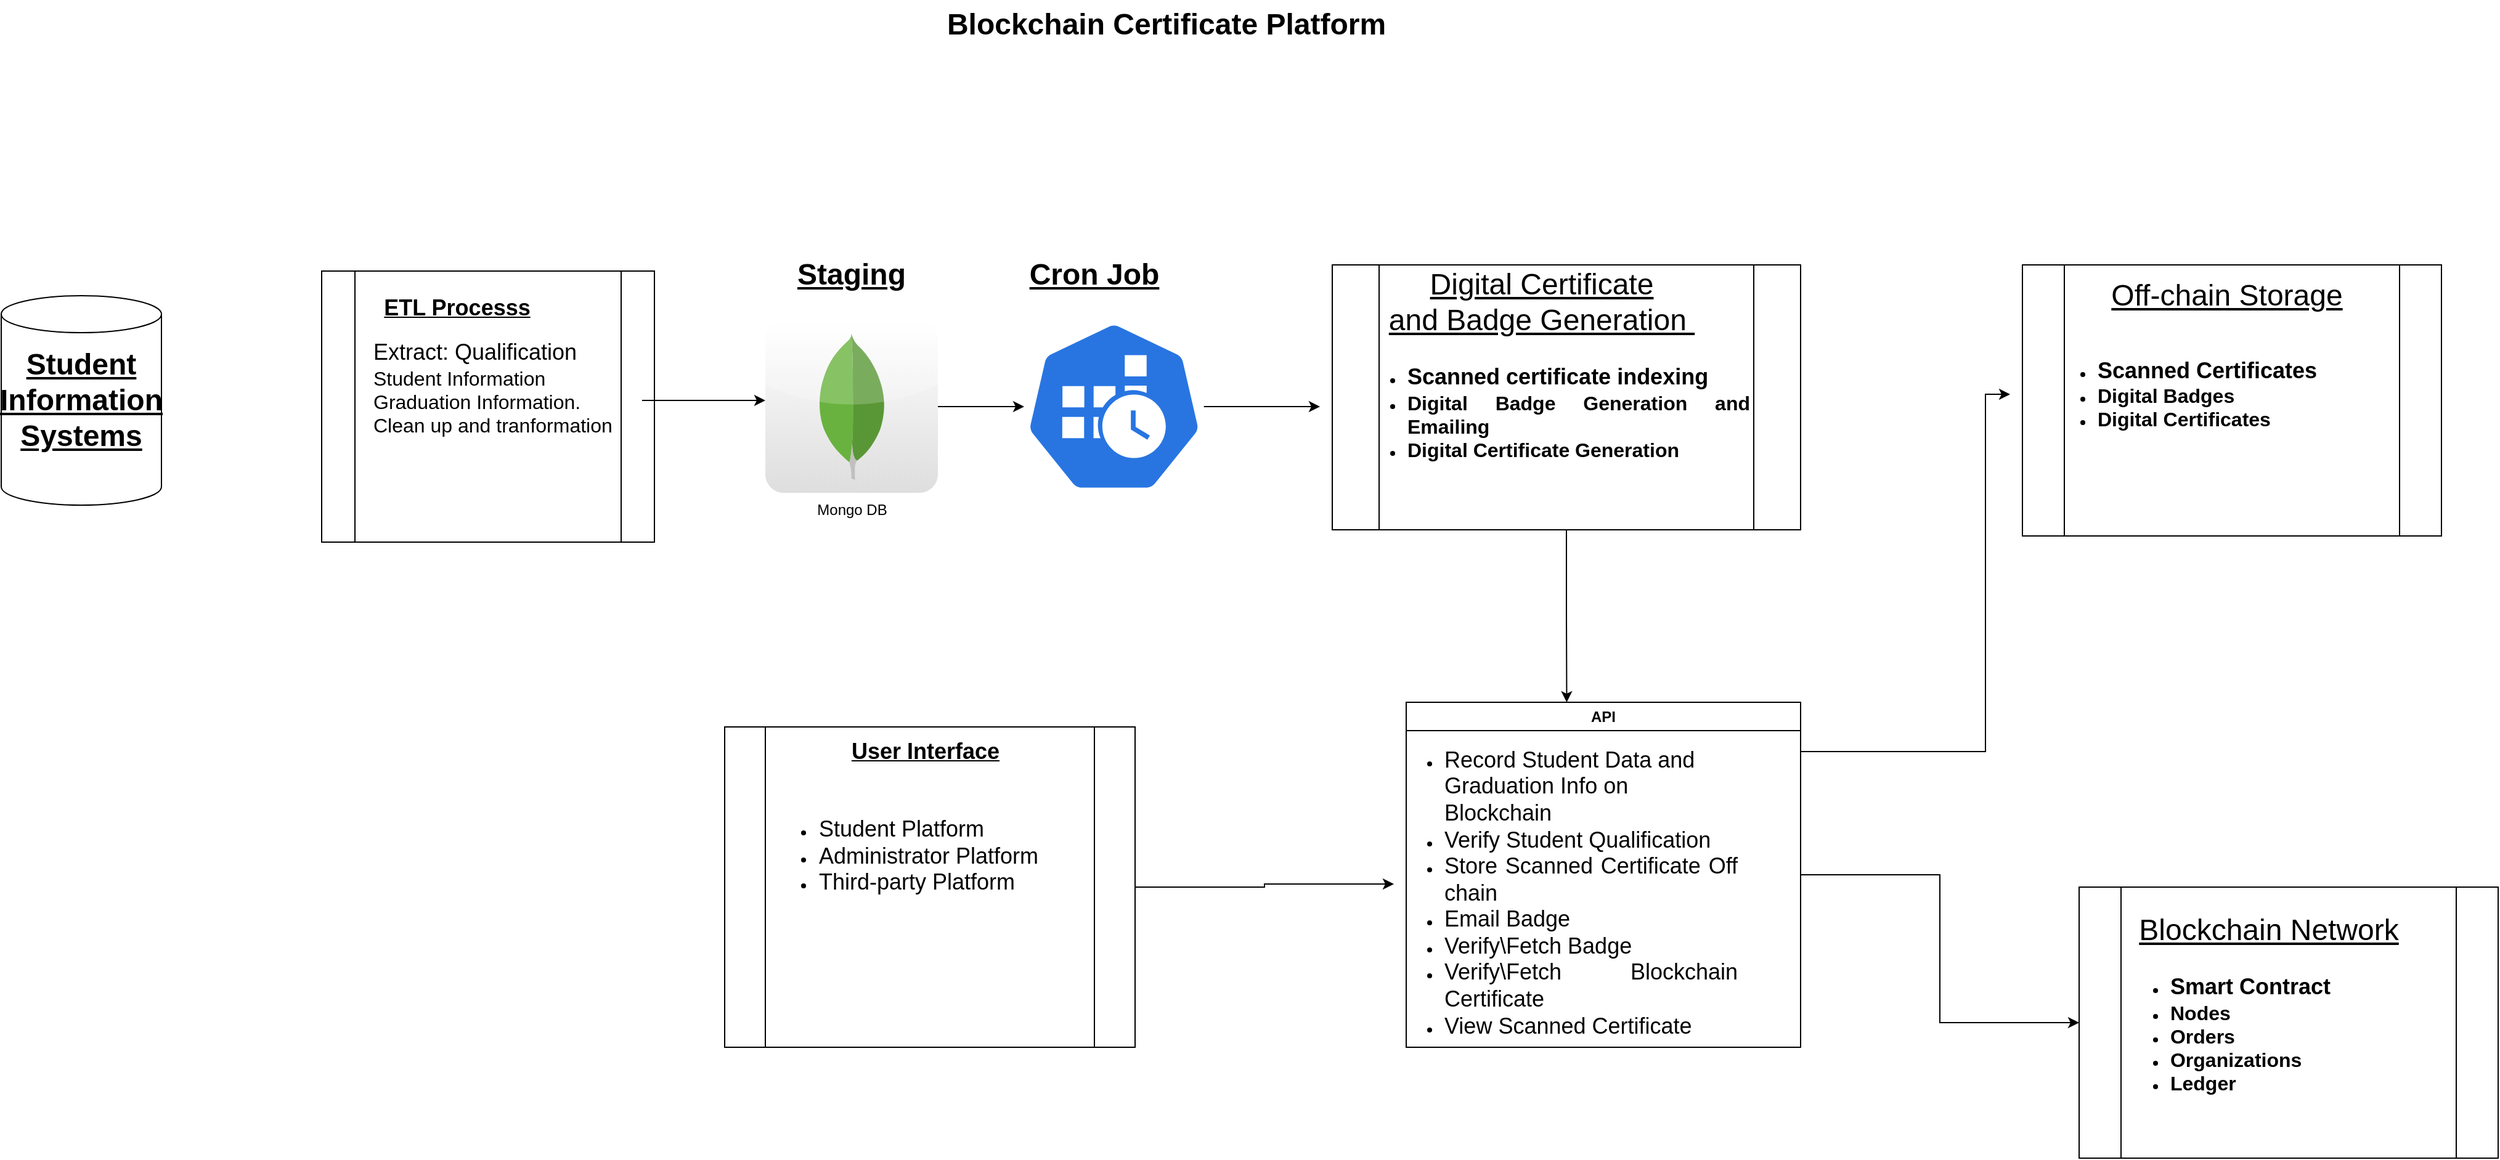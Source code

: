 <mxfile version="24.7.7">
  <diagram name="Page-1" id="74b105a0-9070-1c63-61bc-23e55f88626e">
    <mxGraphModel dx="3316.5" dy="729" grid="1" gridSize="10" guides="1" tooltips="1" connect="1" arrows="1" fold="1" page="1" pageScale="1.5" pageWidth="1169" pageHeight="826" background="none" math="0" shadow="0">
      <root>
        <mxCell id="0" style=";html=1;" />
        <mxCell id="1" style=";html=1;" parent="0" />
        <mxCell id="10b056a9c633e61c-30" value="Blockchain Certificate Platform" style="text;strokeColor=none;fillColor=none;html=1;fontSize=24;fontStyle=1;verticalAlign=middle;align=center;" parent="1" vertex="1">
          <mxGeometry x="80" y="40" width="1590" height="40" as="geometry" />
        </mxCell>
        <mxCell id="NuH24vIZPqRtiYfobQIJ-4" value="" style="shape=cylinder3;whiteSpace=wrap;html=1;boundedLbl=1;backgroundOutline=1;size=15;" parent="1" vertex="1">
          <mxGeometry x="-70" y="280" width="130" height="170" as="geometry" />
        </mxCell>
        <mxCell id="NuH24vIZPqRtiYfobQIJ-10" value="&lt;font style=&quot;font-size: 24px;&quot;&gt;&lt;b style=&quot;&quot;&gt;&lt;u style=&quot;&quot;&gt;Student Information Systems&lt;/u&gt;&lt;/b&gt;&lt;/font&gt;" style="text;html=1;align=center;verticalAlign=middle;whiteSpace=wrap;rounded=0;" parent="1" vertex="1">
          <mxGeometry x="-45" y="320" width="80" height="90" as="geometry" />
        </mxCell>
        <mxCell id="NuH24vIZPqRtiYfobQIJ-11" value="" style="shape=process;whiteSpace=wrap;html=1;backgroundOutline=1;" parent="1" vertex="1">
          <mxGeometry x="190" y="260" width="270" height="220" as="geometry" />
        </mxCell>
        <mxCell id="NuH24vIZPqRtiYfobQIJ-12" value="&lt;font style=&quot;font-size: 18px;&quot;&gt;&lt;b&gt;&lt;u&gt;ETL Processs&lt;/u&gt;&lt;/b&gt;&lt;/font&gt;" style="text;html=1;align=center;verticalAlign=middle;whiteSpace=wrap;rounded=0;" parent="1" vertex="1">
          <mxGeometry x="130" y="270" width="340" height="40" as="geometry" />
        </mxCell>
        <mxCell id="Y5QeTUZx0bIYW7UZLodh-7" style="edgeStyle=orthogonalEdgeStyle;rounded=0;orthogonalLoop=1;jettySize=auto;html=1;" edge="1" parent="1" source="NuH24vIZPqRtiYfobQIJ-29">
          <mxGeometry relative="1" as="geometry">
            <mxPoint x="550" y="365" as="targetPoint" />
          </mxGeometry>
        </mxCell>
        <mxCell id="NuH24vIZPqRtiYfobQIJ-29" value="&lt;div style=&quot;text-align: justify;&quot;&gt;&lt;span style=&quot;background-color: initial;&quot;&gt;&lt;font style=&quot;font-size: 18px;&quot;&gt;Extract: Qualification&amp;nbsp;&lt;/font&gt;&lt;/span&gt;&lt;/div&gt;&lt;div style=&quot;text-align: justify;&quot;&gt;&lt;span style=&quot;background-color: initial;&quot;&gt;&lt;font size=&quot;3&quot;&gt;Student Information&lt;/font&gt;&lt;/span&gt;&lt;/div&gt;&lt;div style=&quot;text-align: justify;&quot;&gt;&lt;span style=&quot;background-color: initial;&quot;&gt;&lt;font size=&quot;3&quot;&gt;Graduation Information.&amp;nbsp;&lt;/font&gt;&lt;/span&gt;&lt;/div&gt;&lt;div style=&quot;text-align: justify;&quot;&gt;&lt;span style=&quot;background-color: initial;&quot;&gt;&lt;font size=&quot;3&quot;&gt;Clean up and tranformation&lt;/font&gt;&lt;/span&gt;&lt;/div&gt;&lt;div style=&quot;text-align: justify;&quot;&gt;&lt;span style=&quot;background-color: initial;&quot;&gt;&lt;span style=&quot;white-space: pre;&quot;&gt;&lt;font size=&quot;3&quot;&gt;&#x9;&lt;/font&gt;&lt;/span&gt;&lt;/span&gt;&lt;/div&gt;" style="text;html=1;align=left;verticalAlign=middle;whiteSpace=wrap;rounded=0;" parent="1" vertex="1">
          <mxGeometry x="230" y="310" width="220" height="110" as="geometry" />
        </mxCell>
        <mxCell id="NuH24vIZPqRtiYfobQIJ-40" value="" style="shape=process;whiteSpace=wrap;html=1;backgroundOutline=1;" parent="1" vertex="1">
          <mxGeometry x="1010" y="255" width="380" height="215" as="geometry" />
        </mxCell>
        <mxCell id="NuH24vIZPqRtiYfobQIJ-44" value="&lt;font style=&quot;font-size: 24px;&quot;&gt;&lt;u style=&quot;&quot;&gt;Digital Certificate and&amp;nbsp;Badge Generation&amp;nbsp;&lt;/u&gt;&lt;/font&gt;" style="text;html=1;align=center;verticalAlign=middle;whiteSpace=wrap;rounded=0;" parent="1" vertex="1">
          <mxGeometry x="1050" y="270" width="260" height="30" as="geometry" />
        </mxCell>
        <mxCell id="NuH24vIZPqRtiYfobQIJ-57" value="" style="shape=process;whiteSpace=wrap;html=1;backgroundOutline=1;" parent="1" vertex="1">
          <mxGeometry x="1570" y="255" width="340" height="220" as="geometry" />
        </mxCell>
        <mxCell id="NuH24vIZPqRtiYfobQIJ-58" value="&lt;font style=&quot;font-size: 24px;&quot;&gt;&lt;u style=&quot;&quot;&gt;Off-chain Storage&lt;/u&gt;&lt;/font&gt;" style="text;html=1;align=center;verticalAlign=middle;whiteSpace=wrap;rounded=0;" parent="1" vertex="1">
          <mxGeometry x="1616" y="265" width="240" height="30" as="geometry" />
        </mxCell>
        <mxCell id="NuH24vIZPqRtiYfobQIJ-61" value="&lt;ul&gt;&lt;li style=&quot;text-align: justify;&quot;&gt;&lt;b&gt;&lt;font style=&quot;font-size: 18px;&quot;&gt;Scanned Certificates&lt;/font&gt;&lt;/b&gt;&lt;/li&gt;&lt;li style=&quot;text-align: justify;&quot;&gt;&lt;b&gt;&lt;font size=&quot;3&quot; style=&quot;&quot;&gt;Digital Badges&lt;/font&gt;&lt;/b&gt;&lt;/li&gt;&lt;li style=&quot;text-align: justify;&quot;&gt;&lt;b&gt;&lt;font size=&quot;3&quot; style=&quot;&quot;&gt;Digital Certificates&lt;/font&gt;&lt;/b&gt;&lt;/li&gt;&lt;/ul&gt;" style="text;html=1;align=center;verticalAlign=middle;whiteSpace=wrap;rounded=0;" parent="1" vertex="1">
          <mxGeometry x="1560" y="315" width="280" height="90" as="geometry" />
        </mxCell>
        <mxCell id="NuH24vIZPqRtiYfobQIJ-67" style="edgeStyle=orthogonalEdgeStyle;rounded=0;orthogonalLoop=1;jettySize=auto;html=1;entryX=0;entryY=0.5;entryDx=0;entryDy=0;" parent="1" source="NuH24vIZPqRtiYfobQIJ-62" target="NuH24vIZPqRtiYfobQIJ-61" edge="1">
          <mxGeometry relative="1" as="geometry">
            <Array as="points">
              <mxPoint x="1540" y="650" />
              <mxPoint x="1540" y="360" />
            </Array>
          </mxGeometry>
        </mxCell>
        <mxCell id="NuH24vIZPqRtiYfobQIJ-70" style="edgeStyle=orthogonalEdgeStyle;rounded=0;orthogonalLoop=1;jettySize=auto;html=1;" parent="1" source="NuH24vIZPqRtiYfobQIJ-62" target="NuH24vIZPqRtiYfobQIJ-69" edge="1">
          <mxGeometry relative="1" as="geometry">
            <mxPoint x="1340" y="1362.857" as="targetPoint" />
          </mxGeometry>
        </mxCell>
        <mxCell id="NuH24vIZPqRtiYfobQIJ-62" value="API" style="swimlane;whiteSpace=wrap;html=1;" parent="1" vertex="1">
          <mxGeometry x="1070" y="610" width="320" height="280" as="geometry" />
        </mxCell>
        <mxCell id="NuH24vIZPqRtiYfobQIJ-83" value="&lt;ul&gt;&lt;li style=&quot;text-align: left;&quot;&gt;&lt;span style=&quot;font-size: 18px; background-color: initial;&quot;&gt;Record Student Data and Graduation Info on Blockchain&lt;/span&gt;&lt;/li&gt;&lt;li style=&quot;text-align: left;&quot;&gt;&lt;span style=&quot;font-size: 18px;&quot;&gt;Verify Student Qualification&lt;/span&gt;&lt;/li&gt;&lt;li style=&quot;text-align: justify;&quot;&gt;&lt;span style=&quot;font-size: 18px;&quot;&gt;Store Scanned Certificate Off chain&lt;/span&gt;&lt;/li&gt;&lt;li style=&quot;text-align: justify;&quot;&gt;&lt;span style=&quot;font-size: 18px;&quot;&gt;Email Badge&lt;/span&gt;&lt;/li&gt;&lt;li style=&quot;text-align: justify;&quot;&gt;&lt;span style=&quot;font-size: 18px;&quot;&gt;Verify\Fetch Badge&amp;nbsp;&lt;/span&gt;&lt;/li&gt;&lt;li style=&quot;text-align: justify;&quot;&gt;&lt;span style=&quot;font-size: 18px;&quot;&gt;Verify\Fetch&amp;nbsp;Blockchain Certificate&amp;nbsp;&lt;/span&gt;&lt;/li&gt;&lt;li style=&quot;text-align: justify;&quot;&gt;&lt;span style=&quot;font-size: 18px;&quot;&gt;View Scanned Certificate&lt;/span&gt;&lt;/li&gt;&lt;/ul&gt;" style="text;html=1;align=center;verticalAlign=middle;whiteSpace=wrap;rounded=0;" parent="NuH24vIZPqRtiYfobQIJ-62" vertex="1">
          <mxGeometry x="-10" y="140" width="280" height="30" as="geometry" />
        </mxCell>
        <mxCell id="NuH24vIZPqRtiYfobQIJ-69" value="" style="shape=process;whiteSpace=wrap;html=1;backgroundOutline=1;" parent="1" vertex="1">
          <mxGeometry x="1616" y="760" width="340" height="220" as="geometry" />
        </mxCell>
        <mxCell id="NuH24vIZPqRtiYfobQIJ-71" value="&lt;font style=&quot;font-size: 24px;&quot;&gt;&lt;u style=&quot;&quot;&gt;Blockchain Network&lt;/u&gt;&lt;/font&gt;" style="text;html=1;align=center;verticalAlign=middle;whiteSpace=wrap;rounded=0;" parent="1" vertex="1">
          <mxGeometry x="1650" y="780" width="240" height="30" as="geometry" />
        </mxCell>
        <mxCell id="NuH24vIZPqRtiYfobQIJ-72" value="&lt;ul&gt;&lt;li style=&quot;text-align: justify;&quot;&gt;&lt;b style=&quot;background-color: initial;&quot;&gt;&lt;font style=&quot;font-size: 18px;&quot;&gt;Smart Contract&lt;/font&gt;&lt;/b&gt;&lt;/li&gt;&lt;li style=&quot;text-align: justify;&quot;&gt;&lt;b&gt;&lt;font size=&quot;3&quot;&gt;Nodes&lt;/font&gt;&lt;/b&gt;&lt;/li&gt;&lt;li style=&quot;text-align: justify;&quot;&gt;&lt;b&gt;&lt;font size=&quot;3&quot;&gt;Orders&lt;/font&gt;&lt;/b&gt;&lt;/li&gt;&lt;li style=&quot;text-align: justify;&quot;&gt;&lt;b&gt;&lt;font size=&quot;3&quot;&gt;Organizations&lt;/font&gt;&lt;/b&gt;&lt;/li&gt;&lt;li style=&quot;text-align: justify;&quot;&gt;&lt;b style=&quot;&quot;&gt;&lt;font size=&quot;3&quot;&gt;Ledger&lt;/font&gt;&lt;/b&gt;&lt;/li&gt;&lt;/ul&gt;" style="text;html=1;align=center;verticalAlign=middle;whiteSpace=wrap;rounded=0;" parent="1" vertex="1">
          <mxGeometry x="1570" y="830" width="330" height="100" as="geometry" />
        </mxCell>
        <mxCell id="NuH24vIZPqRtiYfobQIJ-73" value="&lt;ul&gt;&lt;li style=&quot;text-align: justify;&quot;&gt;&lt;b style=&quot;background-color: initial;&quot;&gt;&lt;font style=&quot;font-size: 18px;&quot;&gt;Scanned certificate indexing&lt;/font&gt;&lt;/b&gt;&lt;/li&gt;&lt;li style=&quot;text-align: justify;&quot;&gt;&lt;font size=&quot;3&quot;&gt;&lt;b&gt;&lt;font style=&quot;&quot;&gt;Digital Badge Generation&amp;nbsp;&lt;/font&gt;&lt;/b&gt;&lt;/font&gt;&lt;b style=&quot;font-size: medium; background-color: initial;&quot;&gt;and Emailing&lt;/b&gt;&lt;/li&gt;&lt;li style=&quot;text-align: justify;&quot;&gt;&lt;b&gt;&lt;font size=&quot;3&quot; style=&quot;&quot;&gt;Digital Certificate Generation&lt;/font&gt;&lt;/b&gt;&lt;/li&gt;&lt;/ul&gt;" style="text;html=1;align=center;verticalAlign=middle;whiteSpace=wrap;rounded=0;" parent="1" vertex="1">
          <mxGeometry x="1030" y="330" width="320" height="90" as="geometry" />
        </mxCell>
        <mxCell id="NuH24vIZPqRtiYfobQIJ-88" style="edgeStyle=orthogonalEdgeStyle;rounded=0;orthogonalLoop=1;jettySize=auto;html=1;entryX=0;entryY=0.25;entryDx=0;entryDy=0;" parent="1" source="NuH24vIZPqRtiYfobQIJ-78" target="NuH24vIZPqRtiYfobQIJ-83" edge="1">
          <mxGeometry relative="1" as="geometry" />
        </mxCell>
        <mxCell id="NuH24vIZPqRtiYfobQIJ-78" value="" style="shape=process;whiteSpace=wrap;html=1;backgroundOutline=1;" parent="1" vertex="1">
          <mxGeometry x="517" y="630" width="333" height="260" as="geometry" />
        </mxCell>
        <mxCell id="NuH24vIZPqRtiYfobQIJ-79" value="&lt;font style=&quot;font-size: 18px;&quot;&gt;&lt;b&gt;&lt;u&gt;User Interface&lt;/u&gt;&lt;/b&gt;&lt;/font&gt;" style="text;html=1;align=center;verticalAlign=middle;whiteSpace=wrap;rounded=0;" parent="1" vertex="1">
          <mxGeometry x="510" y="630" width="340" height="40" as="geometry" />
        </mxCell>
        <mxCell id="NuH24vIZPqRtiYfobQIJ-80" value="&lt;div style=&quot;text-align: justify;&quot;&gt;&lt;ul&gt;&lt;li&gt;&lt;span style=&quot;font-size: 18px; background-color: initial;&quot;&gt;Student Platform&lt;/span&gt;&lt;/li&gt;&lt;li&gt;&lt;span style=&quot;font-size: 18px; background-color: initial;&quot;&gt;Administrator Platform&amp;nbsp;&lt;/span&gt;&lt;/li&gt;&lt;li&gt;&lt;span style=&quot;font-size: 18px; background-color: initial;&quot;&gt;Third-party Platform&lt;/span&gt;&lt;/li&gt;&lt;/ul&gt;&lt;/div&gt;" style="text;html=1;align=center;verticalAlign=middle;whiteSpace=wrap;rounded=0;" parent="1" vertex="1">
          <mxGeometry x="540" y="690" width="250" height="90" as="geometry" />
        </mxCell>
        <mxCell id="NuH24vIZPqRtiYfobQIJ-82" style="edgeStyle=orthogonalEdgeStyle;rounded=0;orthogonalLoop=1;jettySize=auto;html=1;entryX=0.407;entryY=0;entryDx=0;entryDy=0;entryPerimeter=0;" parent="1" source="NuH24vIZPqRtiYfobQIJ-40" target="NuH24vIZPqRtiYfobQIJ-62" edge="1">
          <mxGeometry relative="1" as="geometry" />
        </mxCell>
        <mxCell id="Y5QeTUZx0bIYW7UZLodh-12" style="edgeStyle=orthogonalEdgeStyle;rounded=0;orthogonalLoop=1;jettySize=auto;html=1;" edge="1" parent="1" source="Y5QeTUZx0bIYW7UZLodh-2" target="Y5QeTUZx0bIYW7UZLodh-5">
          <mxGeometry relative="1" as="geometry" />
        </mxCell>
        <mxCell id="Y5QeTUZx0bIYW7UZLodh-2" value="Mongo DB" style="dashed=0;outlineConnect=0;html=1;align=center;labelPosition=center;verticalLabelPosition=bottom;verticalAlign=top;shape=mxgraph.webicons.mongodb;gradientColor=#DFDEDE" vertex="1" parent="1">
          <mxGeometry x="550" y="300" width="140" height="140" as="geometry" />
        </mxCell>
        <mxCell id="Y5QeTUZx0bIYW7UZLodh-3" value="&lt;font style=&quot;font-size: 24px;&quot;&gt;&lt;b style=&quot;&quot;&gt;&lt;u style=&quot;&quot;&gt;Staging&lt;/u&gt;&lt;/b&gt;&lt;/font&gt;" style="text;html=1;align=center;verticalAlign=middle;whiteSpace=wrap;rounded=0;" vertex="1" parent="1">
          <mxGeometry x="560" y="225" width="120" height="75" as="geometry" />
        </mxCell>
        <mxCell id="Y5QeTUZx0bIYW7UZLodh-8" style="edgeStyle=orthogonalEdgeStyle;rounded=0;orthogonalLoop=1;jettySize=auto;html=1;" edge="1" parent="1" source="Y5QeTUZx0bIYW7UZLodh-5">
          <mxGeometry relative="1" as="geometry">
            <mxPoint x="1000" y="370" as="targetPoint" />
          </mxGeometry>
        </mxCell>
        <mxCell id="Y5QeTUZx0bIYW7UZLodh-5" value="" style="aspect=fixed;sketch=0;html=1;dashed=0;whitespace=wrap;verticalLabelPosition=bottom;verticalAlign=top;fillColor=#2875E2;strokeColor=#ffffff;points=[[0.005,0.63,0],[0.1,0.2,0],[0.9,0.2,0],[0.5,0,0],[0.995,0.63,0],[0.72,0.99,0],[0.5,1,0],[0.28,0.99,0]];shape=mxgraph.kubernetes.icon2;prIcon=cronjob" vertex="1" parent="1">
          <mxGeometry x="760" y="300" width="145.83" height="140" as="geometry" />
        </mxCell>
        <mxCell id="Y5QeTUZx0bIYW7UZLodh-11" value="&lt;font style=&quot;font-size: 24px;&quot;&gt;&lt;b style=&quot;&quot;&gt;&lt;u style=&quot;&quot;&gt;Cron Job&lt;/u&gt;&lt;/b&gt;&lt;/font&gt;" style="text;html=1;align=center;verticalAlign=middle;whiteSpace=wrap;rounded=0;" vertex="1" parent="1">
          <mxGeometry x="756.5" y="225" width="120" height="75" as="geometry" />
        </mxCell>
      </root>
    </mxGraphModel>
  </diagram>
</mxfile>
